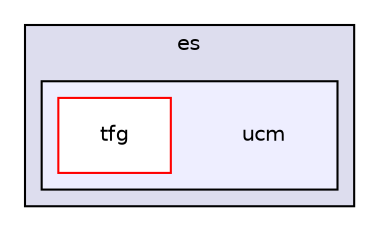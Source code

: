 digraph "src/es/ucm/" {
  compound=true
  node [ fontsize="10", fontname="Helvetica"];
  edge [ labelfontsize="10", labelfontname="Helvetica"];
  subgraph clusterdir_251c40205e7dd79b24bfd9f8fa7707f6 {
    graph [ bgcolor="#ddddee", pencolor="black", label="es" fontname="Helvetica", fontsize="10", URL="dir_251c40205e7dd79b24bfd9f8fa7707f6.html"]
  subgraph clusterdir_2c655d72bbe720edd7f730010bed6bfb {
    graph [ bgcolor="#eeeeff", pencolor="black", label="" URL="dir_2c655d72bbe720edd7f730010bed6bfb.html"];
    dir_2c655d72bbe720edd7f730010bed6bfb [shape=plaintext label="ucm"];
    dir_a1d07b4aee76f452ab2346acf7e26494 [shape=box label="tfg" color="red" fillcolor="white" style="filled" URL="dir_a1d07b4aee76f452ab2346acf7e26494.html"];
  }
  }
}
